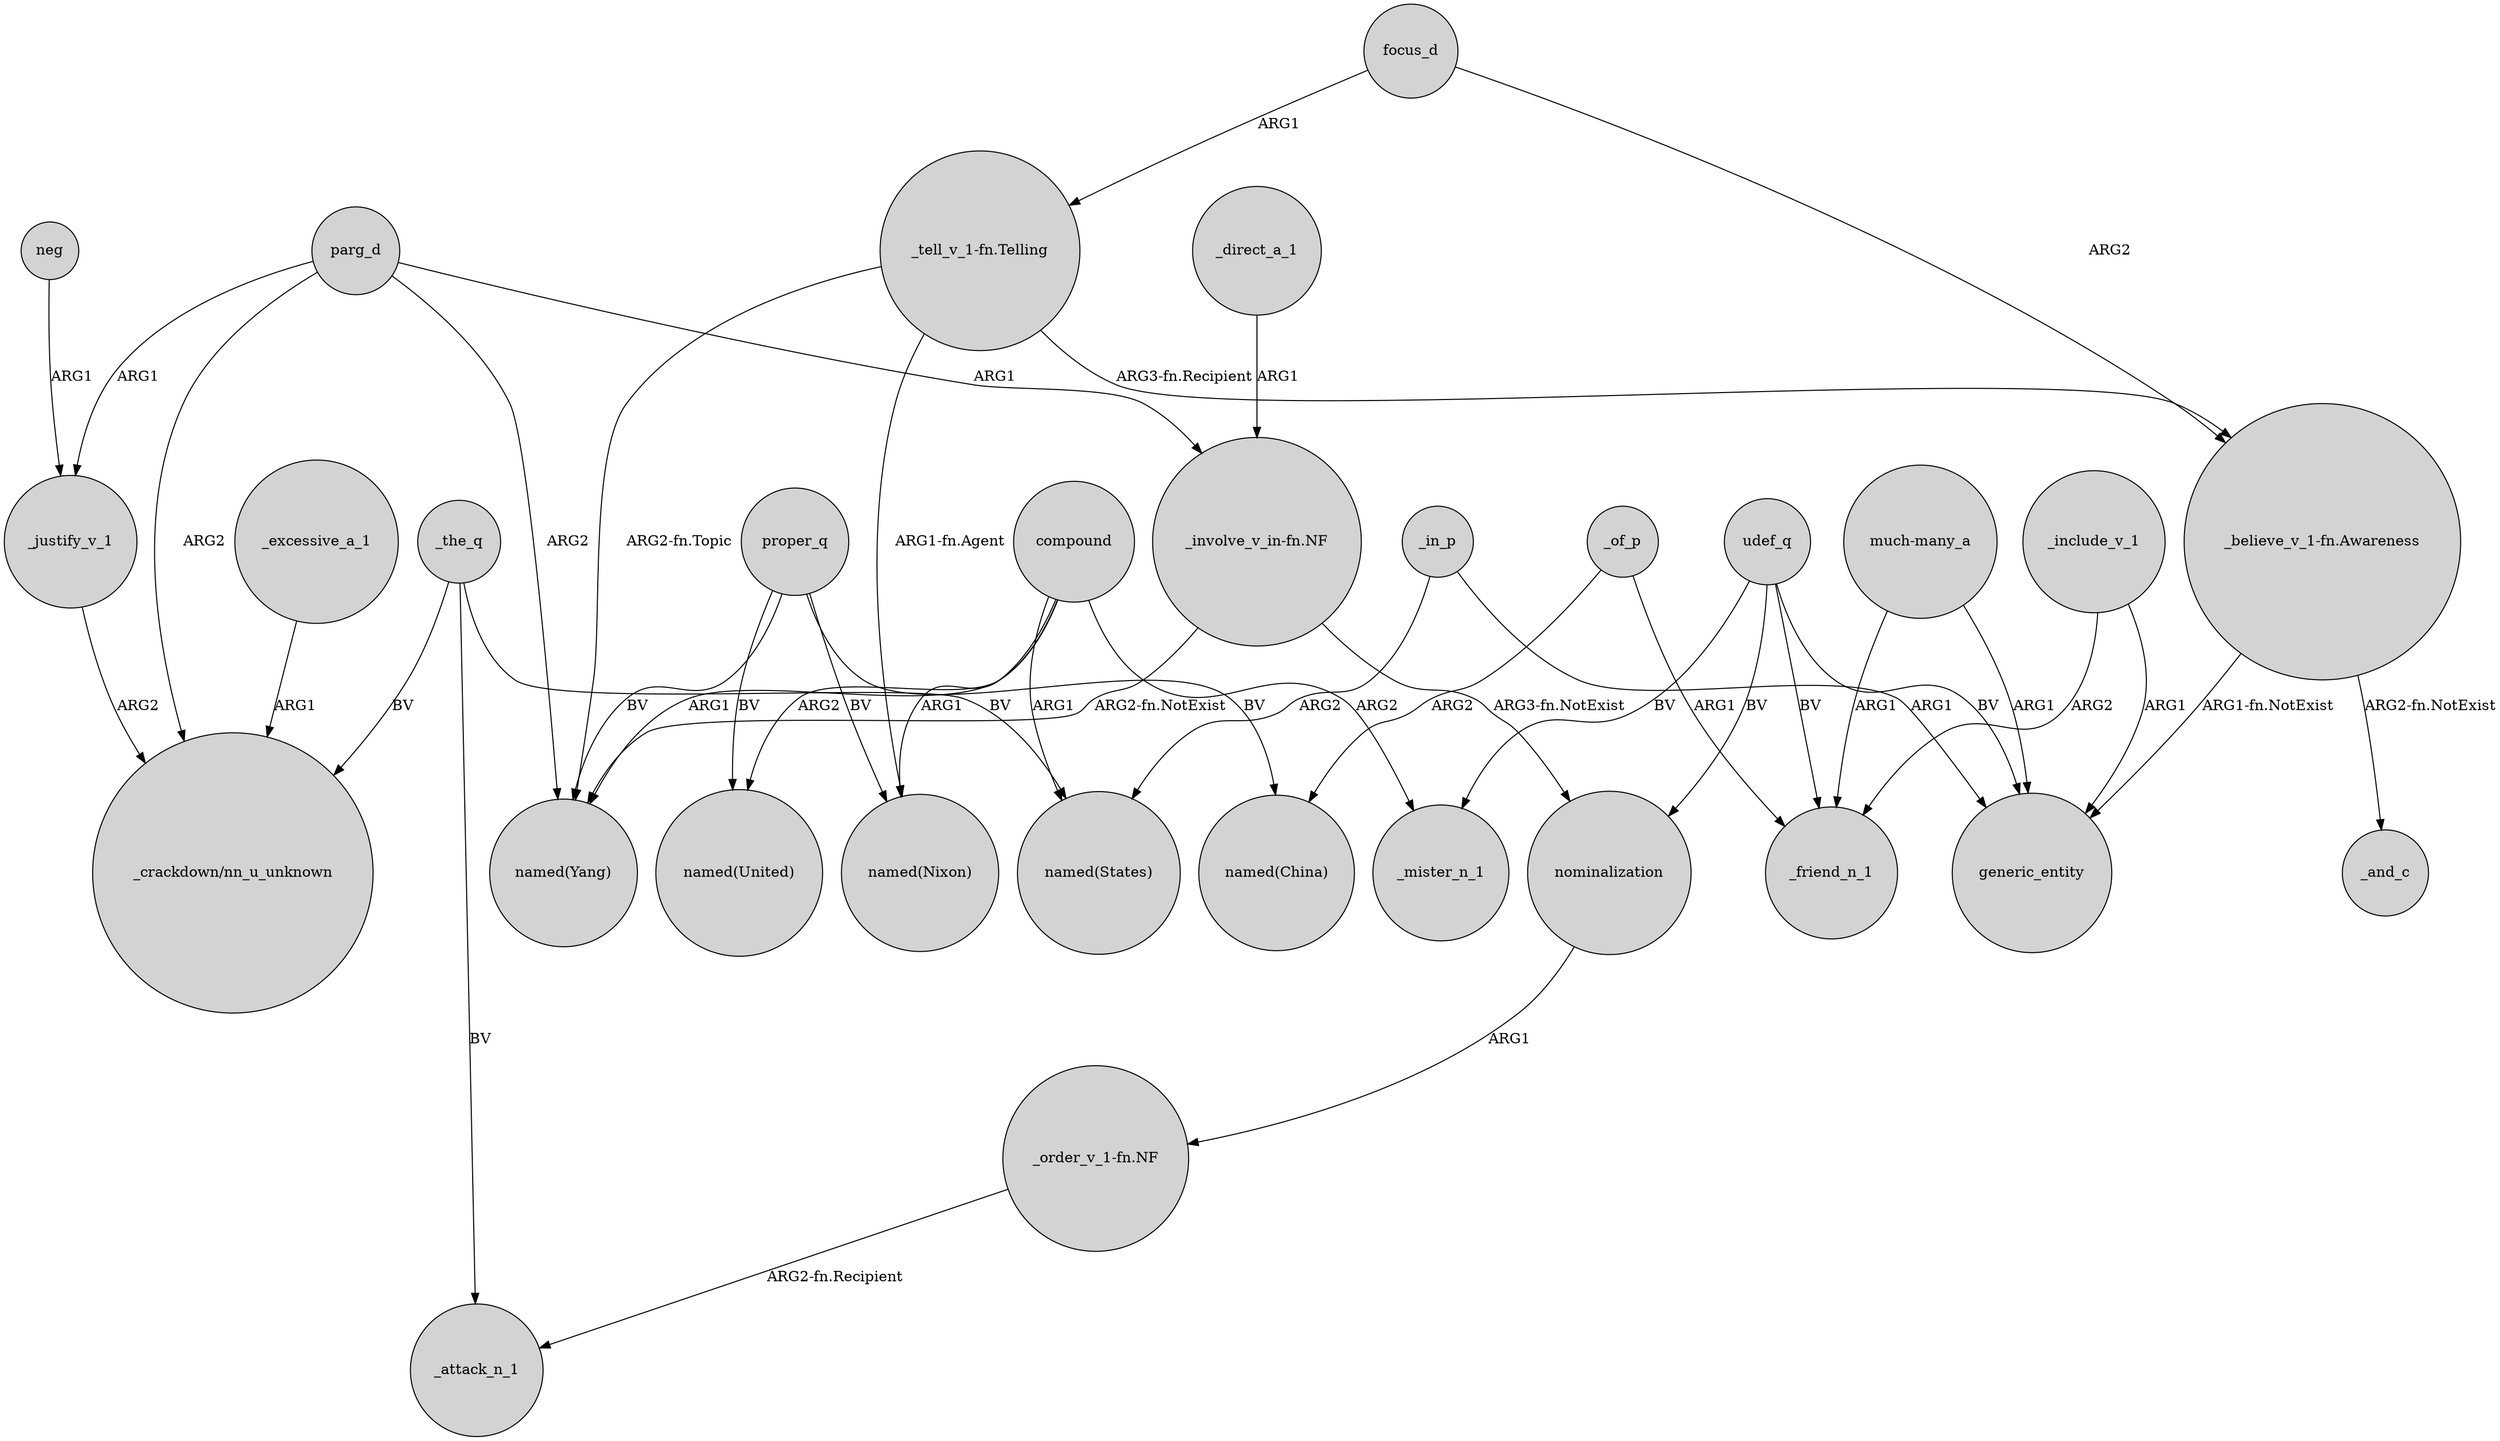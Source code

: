 digraph {
	node [shape=circle style=filled]
	nominalization -> "_order_v_1-fn.NF" [label=ARG1]
	proper_q -> "named(Nixon)" [label=BV]
	neg -> _justify_v_1 [label=ARG1]
	udef_q -> generic_entity [label=BV]
	_the_q -> _attack_n_1 [label=BV]
	"much-many_a" -> generic_entity [label=ARG1]
	parg_d -> _justify_v_1 [label=ARG1]
	compound -> _mister_n_1 [label=ARG2]
	_justify_v_1 -> "_crackdown/nn_u_unknown" [label=ARG2]
	udef_q -> _mister_n_1 [label=BV]
	proper_q -> "named(Yang)" [label=BV]
	"_order_v_1-fn.NF" -> _attack_n_1 [label="ARG2-fn.Recipient"]
	_the_q -> "named(States)" [label=BV]
	_include_v_1 -> generic_entity [label=ARG1]
	"_tell_v_1-fn.Telling" -> "named(Yang)" [label="ARG2-fn.Topic"]
	_direct_a_1 -> "_involve_v_in-fn.NF" [label=ARG1]
	_of_p -> _friend_n_1 [label=ARG1]
	focus_d -> "_tell_v_1-fn.Telling" [label=ARG1]
	"_tell_v_1-fn.Telling" -> "_believe_v_1-fn.Awareness" [label="ARG3-fn.Recipient"]
	"_tell_v_1-fn.Telling" -> "named(Nixon)" [label="ARG1-fn.Agent"]
	"_involve_v_in-fn.NF" -> "named(Yang)" [label="ARG2-fn.NotExist"]
	_include_v_1 -> _friend_n_1 [label=ARG2]
	_of_p -> "named(China)" [label=ARG2]
	compound -> "named(States)" [label=ARG1]
	proper_q -> "named(United)" [label=BV]
	"_involve_v_in-fn.NF" -> nominalization [label="ARG3-fn.NotExist"]
	"_believe_v_1-fn.Awareness" -> generic_entity [label="ARG1-fn.NotExist"]
	_excessive_a_1 -> "_crackdown/nn_u_unknown" [label=ARG1]
	compound -> "named(Nixon)" [label=ARG1]
	udef_q -> nominalization [label=BV]
	udef_q -> _friend_n_1 [label=BV]
	proper_q -> "named(China)" [label=BV]
	"much-many_a" -> _friend_n_1 [label=ARG1]
	"_believe_v_1-fn.Awareness" -> _and_c [label="ARG2-fn.NotExist"]
	_in_p -> "named(States)" [label=ARG2]
	focus_d -> "_believe_v_1-fn.Awareness" [label=ARG2]
	compound -> "named(Yang)" [label=ARG1]
	_in_p -> generic_entity [label=ARG1]
	_the_q -> "_crackdown/nn_u_unknown" [label=BV]
	compound -> "named(United)" [label=ARG2]
	parg_d -> "named(Yang)" [label=ARG2]
	parg_d -> "_crackdown/nn_u_unknown" [label=ARG2]
	parg_d -> "_involve_v_in-fn.NF" [label=ARG1]
}
